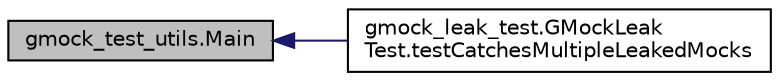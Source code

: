 digraph "gmock_test_utils.Main"
{
  edge [fontname="Helvetica",fontsize="10",labelfontname="Helvetica",labelfontsize="10"];
  node [fontname="Helvetica",fontsize="10",shape=record];
  rankdir="LR";
  Node16 [label="gmock_test_utils.Main",height=0.2,width=0.4,color="black", fillcolor="grey75", style="filled", fontcolor="black"];
  Node16 -> Node17 [dir="back",color="midnightblue",fontsize="10",style="solid",fontname="Helvetica"];
  Node17 [label="gmock_leak_test.GMockLeak\lTest.testCatchesMultipleLeakedMocks",height=0.2,width=0.4,color="black", fillcolor="white", style="filled",URL="$d6/d3c/classgmock__leak__test_1_1_g_mock_leak_test.html#a09465b2bfde98834e4bb9563c035f034"];
}
